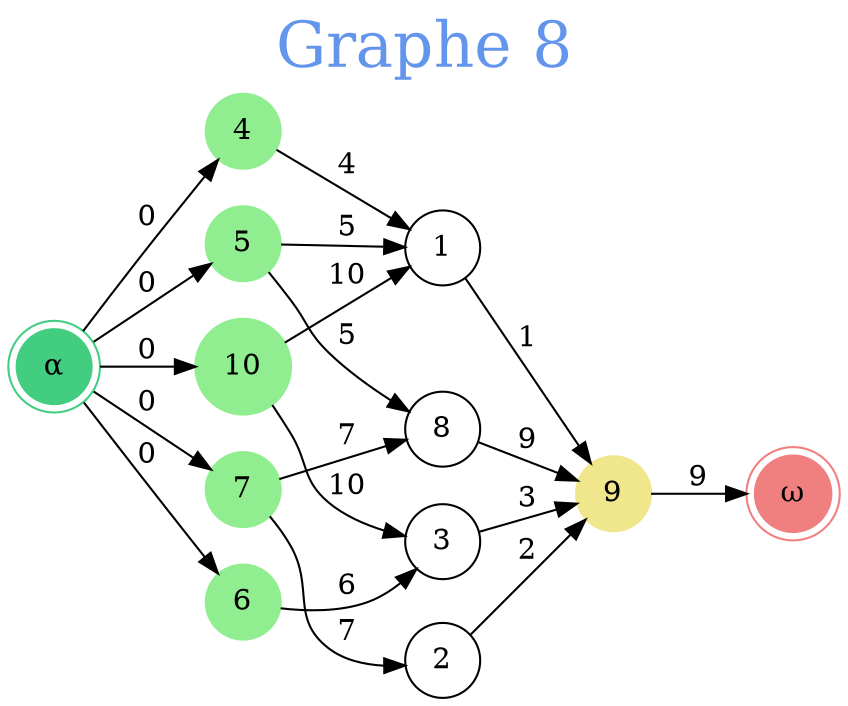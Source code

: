 // Graphe 8
digraph {
	rankdir=LR
	graph [fontcolor=cornflowerblue fontsize=30 label="Graphe 8" labelloc=t]
	0 [label="α" color=seagreen3 shape=doublecircle style=filled]
	1 [label=1 shape=circle]
	2 [label=2 shape=circle]
	3 [label=3 shape=circle]
	4 [label=4 color=lightgreen shape=circle style=filled]
	5 [label=5 color=lightgreen shape=circle style=filled]
	6 [label=6 color=lightgreen shape=circle style=filled]
	7 [label=7 color=lightgreen shape=circle style=filled]
	8 [label=8 shape=circle]
	9 [label=9 color=khaki shape=circle style=filled]
	10 [label=10 color=lightgreen shape=circle style=filled]
	11 [label="ω" color=lightcoral shape=doublecircle style=filled]
	0 -> 4 [label=0]
	0 -> 5 [label=0]
	0 -> 6 [label=0]
	0 -> 7 [label=0]
	0 -> 10 [label=0]
	1 -> 9 [label=1]
	2 -> 9 [label=2]
	3 -> 9 [label=3]
	4 -> 1 [label=4]
	5 -> 1 [label=5]
	5 -> 8 [label=5]
	6 -> 3 [label=6]
	7 -> 2 [label=7]
	7 -> 8 [label=7]
	8 -> 9 [label=9]
	9 -> 11 [label=9]
	10 -> 1 [label=10]
	10 -> 3 [label=10]
}
